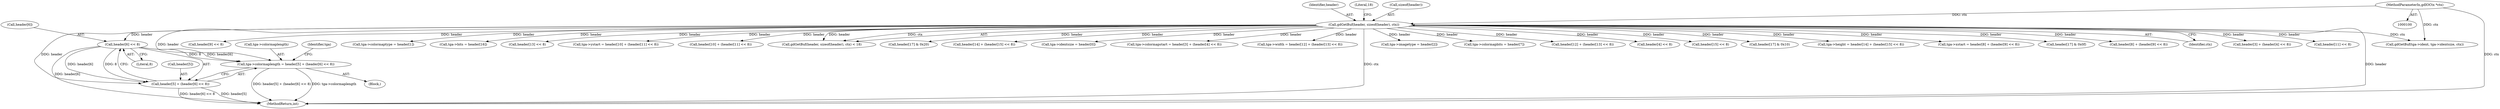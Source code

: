 digraph "0_libgd_10ef1dca63d62433fda13309b4a228782db823f7_0@array" {
"1000161" [label="(Call,header[6] << 8)"];
"1000107" [label="(Call,gdGetBuf(header, sizeof(header), ctx))"];
"1000101" [label="(MethodParameterIn,gdIOCtx *ctx)"];
"1000153" [label="(Call,tga->colormaplength = header[5] + (header[6] << 8))"];
"1000157" [label="(Call,header[5] + (header[6] << 8))"];
"1000108" [label="(Identifier,header)"];
"1000112" [label="(Literal,18)"];
"1000181" [label="(Call,header[9] << 8)"];
"1000126" [label="(Call,tga->colormaptype = header[1])"];
"1000107" [label="(Call,gdGetBuf(header, sizeof(header), ctx))"];
"1000225" [label="(Call,tga->bits = header[16])"];
"1000207" [label="(Call,header[13] << 8)"];
"1000186" [label="(Call,tga->ystart = header[10] + (header[11] << 8))"];
"1000190" [label="(Call,header[10] + (header[11] << 8))"];
"1000106" [label="(Call,gdGetBuf(header, sizeof(header), ctx) < 18)"];
"1000258" [label="(Call,header[17] & 0x20)"];
"1000216" [label="(Call,header[14] + (header[15] << 8))"];
"1000119" [label="(Call,tga->identsize = header[0])"];
"1000140" [label="(Call,tga->colormapstart = header[3] + (header[4] << 8))"];
"1000199" [label="(Call,tga->width = header[12] + (header[13] << 8))"];
"1000346" [label="(Call,gdGetBuf(tga->ident, tga->identsize, ctx))"];
"1000158" [label="(Call,header[5])"];
"1000133" [label="(Call,tga->imagetype = header[2])"];
"1000162" [label="(Call,header[6])"];
"1000166" [label="(Call,tga->colormapbits = header[7])"];
"1000165" [label="(Literal,8)"];
"1000101" [label="(MethodParameterIn,gdIOCtx *ctx)"];
"1000203" [label="(Call,header[12] + (header[13] << 8))"];
"1000154" [label="(Call,tga->colormaplength)"];
"1000109" [label="(Call,sizeof(header))"];
"1000148" [label="(Call,header[4] << 8)"];
"1000220" [label="(Call,header[15] << 8)"];
"1000246" [label="(Call,header[17] & 0x10)"];
"1000212" [label="(Call,tga->height = header[14] + (header[15] << 8))"];
"1000153" [label="(Call,tga->colormaplength = header[5] + (header[6] << 8))"];
"1000173" [label="(Call,tga->xstart = header[8] + (header[9] << 8))"];
"1000356" [label="(MethodReturn,int)"];
"1000236" [label="(Call,header[17] & 0x0f)"];
"1000168" [label="(Identifier,tga)"];
"1000103" [label="(Block,)"];
"1000157" [label="(Call,header[5] + (header[6] << 8))"];
"1000177" [label="(Call,header[8] + (header[9] << 8))"];
"1000111" [label="(Identifier,ctx)"];
"1000144" [label="(Call,header[3] + (header[4] << 8))"];
"1000194" [label="(Call,header[11] << 8)"];
"1000161" [label="(Call,header[6] << 8)"];
"1000161" -> "1000157"  [label="AST: "];
"1000161" -> "1000165"  [label="CFG: "];
"1000162" -> "1000161"  [label="AST: "];
"1000165" -> "1000161"  [label="AST: "];
"1000157" -> "1000161"  [label="CFG: "];
"1000161" -> "1000356"  [label="DDG: header[6]"];
"1000161" -> "1000153"  [label="DDG: header[6]"];
"1000161" -> "1000153"  [label="DDG: 8"];
"1000161" -> "1000157"  [label="DDG: header[6]"];
"1000161" -> "1000157"  [label="DDG: 8"];
"1000107" -> "1000161"  [label="DDG: header"];
"1000107" -> "1000106"  [label="AST: "];
"1000107" -> "1000111"  [label="CFG: "];
"1000108" -> "1000107"  [label="AST: "];
"1000109" -> "1000107"  [label="AST: "];
"1000111" -> "1000107"  [label="AST: "];
"1000112" -> "1000107"  [label="CFG: "];
"1000107" -> "1000356"  [label="DDG: header"];
"1000107" -> "1000356"  [label="DDG: ctx"];
"1000107" -> "1000106"  [label="DDG: header"];
"1000107" -> "1000106"  [label="DDG: ctx"];
"1000101" -> "1000107"  [label="DDG: ctx"];
"1000107" -> "1000119"  [label="DDG: header"];
"1000107" -> "1000126"  [label="DDG: header"];
"1000107" -> "1000133"  [label="DDG: header"];
"1000107" -> "1000140"  [label="DDG: header"];
"1000107" -> "1000144"  [label="DDG: header"];
"1000107" -> "1000148"  [label="DDG: header"];
"1000107" -> "1000153"  [label="DDG: header"];
"1000107" -> "1000157"  [label="DDG: header"];
"1000107" -> "1000166"  [label="DDG: header"];
"1000107" -> "1000173"  [label="DDG: header"];
"1000107" -> "1000177"  [label="DDG: header"];
"1000107" -> "1000181"  [label="DDG: header"];
"1000107" -> "1000186"  [label="DDG: header"];
"1000107" -> "1000190"  [label="DDG: header"];
"1000107" -> "1000194"  [label="DDG: header"];
"1000107" -> "1000199"  [label="DDG: header"];
"1000107" -> "1000203"  [label="DDG: header"];
"1000107" -> "1000207"  [label="DDG: header"];
"1000107" -> "1000212"  [label="DDG: header"];
"1000107" -> "1000216"  [label="DDG: header"];
"1000107" -> "1000220"  [label="DDG: header"];
"1000107" -> "1000225"  [label="DDG: header"];
"1000107" -> "1000236"  [label="DDG: header"];
"1000107" -> "1000246"  [label="DDG: header"];
"1000107" -> "1000258"  [label="DDG: header"];
"1000107" -> "1000346"  [label="DDG: ctx"];
"1000101" -> "1000100"  [label="AST: "];
"1000101" -> "1000356"  [label="DDG: ctx"];
"1000101" -> "1000346"  [label="DDG: ctx"];
"1000153" -> "1000103"  [label="AST: "];
"1000153" -> "1000157"  [label="CFG: "];
"1000154" -> "1000153"  [label="AST: "];
"1000157" -> "1000153"  [label="AST: "];
"1000168" -> "1000153"  [label="CFG: "];
"1000153" -> "1000356"  [label="DDG: header[5] + (header[6] << 8)"];
"1000153" -> "1000356"  [label="DDG: tga->colormaplength"];
"1000158" -> "1000157"  [label="AST: "];
"1000157" -> "1000356"  [label="DDG: header[5]"];
"1000157" -> "1000356"  [label="DDG: header[6] << 8"];
}
